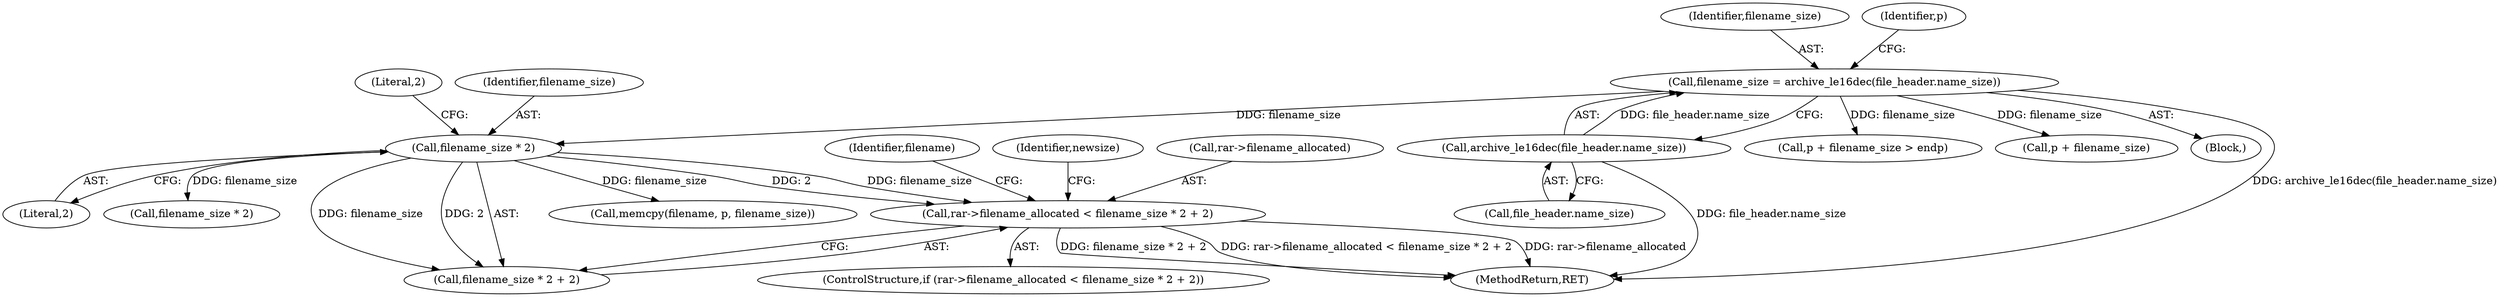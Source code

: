 digraph "0_libarchive_5562545b5562f6d12a4ef991fae158bf4ccf92b6@API" {
"1000645" [label="(Call,rar->filename_allocated < filename_size * 2 + 2)"];
"1000650" [label="(Call,filename_size * 2)"];
"1000622" [label="(Call,filename_size = archive_le16dec(file_header.name_size))"];
"1000624" [label="(Call,archive_le16dec(file_header.name_size))"];
"1000629" [label="(Call,p + filename_size > endp)"];
"1000649" [label="(Call,filename_size * 2 + 2)"];
"1000660" [label="(Call,filename_size * 2)"];
"1000646" [label="(Call,rar->filename_allocated)"];
"1000653" [label="(Literal,2)"];
"1000696" [label="(Identifier,filename)"];
"1000645" [label="(Call,rar->filename_allocated < filename_size * 2 + 2)"];
"1000651" [label="(Identifier,filename_size)"];
"1000623" [label="(Identifier,filename_size)"];
"1000625" [label="(Call,file_header.name_size)"];
"1000622" [label="(Call,filename_size = archive_le16dec(file_header.name_size))"];
"1000644" [label="(ControlStructure,if (rar->filename_allocated < filename_size * 2 + 2))"];
"1000630" [label="(Call,p + filename_size)"];
"1000658" [label="(Identifier,newsize)"];
"1000121" [label="(Block,)"];
"1000650" [label="(Call,filename_size * 2)"];
"1000624" [label="(Call,archive_le16dec(file_header.name_size))"];
"1001741" [label="(MethodReturn,RET)"];
"1000631" [label="(Identifier,p)"];
"1000652" [label="(Literal,2)"];
"1000700" [label="(Call,memcpy(filename, p, filename_size))"];
"1000645" -> "1000644"  [label="AST: "];
"1000645" -> "1000649"  [label="CFG: "];
"1000646" -> "1000645"  [label="AST: "];
"1000649" -> "1000645"  [label="AST: "];
"1000658" -> "1000645"  [label="CFG: "];
"1000696" -> "1000645"  [label="CFG: "];
"1000645" -> "1001741"  [label="DDG: rar->filename_allocated"];
"1000645" -> "1001741"  [label="DDG: filename_size * 2 + 2"];
"1000645" -> "1001741"  [label="DDG: rar->filename_allocated < filename_size * 2 + 2"];
"1000650" -> "1000645"  [label="DDG: filename_size"];
"1000650" -> "1000645"  [label="DDG: 2"];
"1000650" -> "1000649"  [label="AST: "];
"1000650" -> "1000652"  [label="CFG: "];
"1000651" -> "1000650"  [label="AST: "];
"1000652" -> "1000650"  [label="AST: "];
"1000653" -> "1000650"  [label="CFG: "];
"1000650" -> "1000649"  [label="DDG: filename_size"];
"1000650" -> "1000649"  [label="DDG: 2"];
"1000622" -> "1000650"  [label="DDG: filename_size"];
"1000650" -> "1000660"  [label="DDG: filename_size"];
"1000650" -> "1000700"  [label="DDG: filename_size"];
"1000622" -> "1000121"  [label="AST: "];
"1000622" -> "1000624"  [label="CFG: "];
"1000623" -> "1000622"  [label="AST: "];
"1000624" -> "1000622"  [label="AST: "];
"1000631" -> "1000622"  [label="CFG: "];
"1000622" -> "1001741"  [label="DDG: archive_le16dec(file_header.name_size)"];
"1000624" -> "1000622"  [label="DDG: file_header.name_size"];
"1000622" -> "1000629"  [label="DDG: filename_size"];
"1000622" -> "1000630"  [label="DDG: filename_size"];
"1000624" -> "1000625"  [label="CFG: "];
"1000625" -> "1000624"  [label="AST: "];
"1000624" -> "1001741"  [label="DDG: file_header.name_size"];
}
